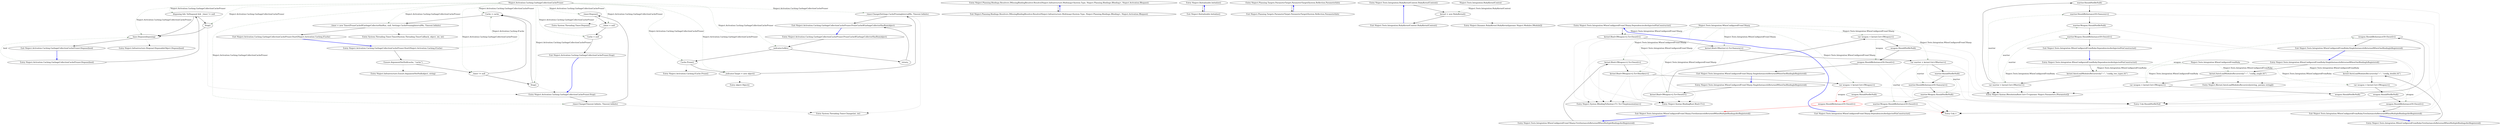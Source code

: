 digraph  {
m0_22 [label="Entry System.Threading.Timer.Dispose()", span="0-0", cluster="System.Threading.Timer.Dispose()", file="BindingConfiguration.cs"];
m0_0 [label="Entry Ninject.Activation.Caching.GarbageCollectionCachePruner.Dispose(bool)", span="42-42", cluster="Ninject.Activation.Caching.GarbageCollectionCachePruner.Dispose(bool)", file="BindingConfiguration.cs"];
m0_1 [label="disposing && !IsDisposed && _timer != null", span="44-44", cluster="Ninject.Activation.Caching.GarbageCollectionCachePruner.Dispose(bool)", file="BindingConfiguration.cs"];
m0_3 [label="base.Dispose(disposing)", span="48-48", cluster="Ninject.Activation.Caching.GarbageCollectionCachePruner.Dispose(bool)", file="BindingConfiguration.cs"];
m0_2 [label="Stop()", span="45-45", cluster="Ninject.Activation.Caching.GarbageCollectionCachePruner.Dispose(bool)", file="BindingConfiguration.cs"];
m0_4 [label="Exit Ninject.Activation.Caching.GarbageCollectionCachePruner.Dispose(bool)", span="42-42", cluster="Ninject.Activation.Caching.GarbageCollectionCachePruner.Dispose(bool)", file="BindingConfiguration.cs"];
m0_6 [label="Entry Ninject.Infrastructure.Disposal.DisposableObject.Dispose(bool)", span="49-49", cluster="Ninject.Infrastructure.Disposal.DisposableObject.Dispose(bool)", file="BindingConfiguration.cs"];
m0_7 [label="Entry Ninject.Activation.Caching.GarbageCollectionCachePruner.Start(Ninject.Activation.Caching.ICache)", span="55-55", cluster="Ninject.Activation.Caching.GarbageCollectionCachePruner.Start(Ninject.Activation.Caching.ICache)", file="BindingConfiguration.cs"];
m0_8 [label="Ensure.ArgumentNotNull(cache, ''cache'')", span="57-57", cluster="Ninject.Activation.Caching.GarbageCollectionCachePruner.Start(Ninject.Activation.Caching.ICache)", file="BindingConfiguration.cs"];
m0_11 [label="Cache = cache", span="62-62", cluster="Ninject.Activation.Caching.GarbageCollectionCachePruner.Start(Ninject.Activation.Caching.ICache)", file="BindingConfiguration.cs"];
m0_9 [label="_timer != null", span="59-59", cluster="Ninject.Activation.Caching.GarbageCollectionCachePruner.Start(Ninject.Activation.Caching.ICache)", file="BindingConfiguration.cs"];
m0_10 [label="Stop()", span="60-60", cluster="Ninject.Activation.Caching.GarbageCollectionCachePruner.Start(Ninject.Activation.Caching.ICache)", file="BindingConfiguration.cs"];
m0_12 [label="_timer = new Timer(PruneCacheIfGarbageCollectorHasRun, null, Settings.CachePruningIntervalMs, Timeout.Infinite)", span="63-63", cluster="Ninject.Activation.Caching.GarbageCollectionCachePruner.Start(Ninject.Activation.Caching.ICache)", file="BindingConfiguration.cs"];
m0_13 [label="Exit Ninject.Activation.Caching.GarbageCollectionCachePruner.Start(Ninject.Activation.Caching.ICache)", span="55-55", cluster="Ninject.Activation.Caching.GarbageCollectionCachePruner.Start(Ninject.Activation.Caching.ICache)", file="BindingConfiguration.cs"];
m0_31 [label="Entry object.Object()", span="0-0", cluster="object.Object()", file="BindingConfiguration.cs"];
m0_5 [label="Entry Ninject.Activation.Caching.GarbageCollectionCachePruner.Stop()", span="69-69", cluster="Ninject.Activation.Caching.GarbageCollectionCachePruner.Stop()", file="BindingConfiguration.cs"];
m0_16 [label="_timer.Change(Timeout.Infinite, Timeout.Infinite)", span="71-71", cluster="Ninject.Activation.Caching.GarbageCollectionCachePruner.Stop()", file="BindingConfiguration.cs"];
m0_17 [label="_timer.Dispose()", span="72-72", cluster="Ninject.Activation.Caching.GarbageCollectionCachePruner.Stop()", file="BindingConfiguration.cs"];
m0_18 [label="_timer = null", span="73-73", cluster="Ninject.Activation.Caching.GarbageCollectionCachePruner.Stop()", file="BindingConfiguration.cs"];
m0_19 [label="Cache = null", span="74-74", cluster="Ninject.Activation.Caching.GarbageCollectionCachePruner.Stop()", file="BindingConfiguration.cs"];
m0_20 [label="Exit Ninject.Activation.Caching.GarbageCollectionCachePruner.Stop()", span="69-69", cluster="Ninject.Activation.Caching.GarbageCollectionCachePruner.Stop()", file="BindingConfiguration.cs"];
m0_21 [label="Entry System.Threading.Timer.Change(int, int)", span="0-0", cluster="System.Threading.Timer.Change(int, int)", file="BindingConfiguration.cs"];
m0_15 [label="Entry System.Threading.Timer.Timer(System.Threading.TimerCallback, object, int, int)", span="0-0", cluster="System.Threading.Timer.Timer(System.Threading.TimerCallback, object, int, int)", file="BindingConfiguration.cs"];
m0_23 [label="Entry Ninject.Activation.Caching.GarbageCollectionCachePruner.PruneCacheIfGarbageCollectorHasRun(object)", span="77-77", cluster="Ninject.Activation.Caching.GarbageCollectionCachePruner.PruneCacheIfGarbageCollectorHasRun(object)", file="BindingConfiguration.cs"];
m0_24 [label="_indicator.IsAlive", span="79-79", cluster="Ninject.Activation.Caching.GarbageCollectionCachePruner.PruneCacheIfGarbageCollectorHasRun(object)", file="BindingConfiguration.cs"];
m0_25 [label="return;", span="80-80", cluster="Ninject.Activation.Caching.GarbageCollectionCachePruner.PruneCacheIfGarbageCollectorHasRun(object)", file="BindingConfiguration.cs"];
m0_26 [label="Cache.Prune()", span="82-82", cluster="Ninject.Activation.Caching.GarbageCollectionCachePruner.PruneCacheIfGarbageCollectorHasRun(object)", file="BindingConfiguration.cs"];
m0_27 [label="_indicator.Target = new object()", span="83-83", cluster="Ninject.Activation.Caching.GarbageCollectionCachePruner.PruneCacheIfGarbageCollectorHasRun(object)", file="BindingConfiguration.cs"];
m0_28 [label="_timer.Change(Settings.CachePruningIntervalMs, Timeout.Infinite)", span="85-85", cluster="Ninject.Activation.Caching.GarbageCollectionCachePruner.PruneCacheIfGarbageCollectorHasRun(object)", file="BindingConfiguration.cs"];
m0_29 [label="Exit Ninject.Activation.Caching.GarbageCollectionCachePruner.PruneCacheIfGarbageCollectorHasRun(object)", span="77-77", cluster="Ninject.Activation.Caching.GarbageCollectionCachePruner.PruneCacheIfGarbageCollectorHasRun(object)", file="BindingConfiguration.cs"];
m0_30 [label="Entry Ninject.Activation.Caching.ICache.Prune()", span="44-44", cluster="Ninject.Activation.Caching.ICache.Prune()", file="BindingConfiguration.cs"];
m0_14 [label="Entry Ninject.Infrastructure.Ensure.ArgumentNotNull(object, string)", span="24-24", cluster="Ninject.Infrastructure.Ensure.ArgumentNotNull(object, string)", file="BindingConfiguration.cs"];
m0_32 [label="Ninject.Activation.Caching.GarbageCollectionCachePruner", span="", file="BindingConfiguration.cs"];
m1_0 [label="Entry Ninject.Planning.Bindings.Resolvers.IMissingBindingResolver.Resolve(Ninject.Infrastructure.Multimap<System.Type, Ninject.Planning.Bindings.IBinding>, Ninject.Activation.IRequest)", span="33-33", cluster="Ninject.Planning.Bindings.Resolvers.IMissingBindingResolver.Resolve(Ninject.Infrastructure.Multimap<System.Type, Ninject.Planning.Bindings.IBinding>, Ninject.Activation.IRequest)", file="ConstructorArgumentTests.cs"];
m1_1 [label="Exit Ninject.Planning.Bindings.Resolvers.IMissingBindingResolver.Resolve(Ninject.Infrastructure.Multimap<System.Type, Ninject.Planning.Bindings.IBinding>, Ninject.Activation.IRequest)", span="33-33", cluster="Ninject.Planning.Bindings.Resolvers.IMissingBindingResolver.Resolve(Ninject.Infrastructure.Multimap<System.Type, Ninject.Planning.Bindings.IBinding>, Ninject.Activation.IRequest)", file="ConstructorArgumentTests.cs"];
m2_0 [label="Entry Ninject.IInitializable.Initialize()", span="6-6", cluster="Ninject.IInitializable.Initialize()", file="ExceptionFormatter.cs"];
m2_1 [label="Exit Ninject.IInitializable.Initialize()", span="6-6", cluster="Ninject.IInitializable.Initialize()", file="ExceptionFormatter.cs"];
m3_0 [label="Entry Ninject.Planning.Targets.ParameterTarget.ParameterTarget(System.Reflection.ParameterInfo)", span="17-17", cluster="Ninject.Planning.Targets.ParameterTarget.ParameterTarget(System.Reflection.ParameterInfo)", file="ExtensionsForAssembly.cs"];
m3_1 [label="Exit Ninject.Planning.Targets.ParameterTarget.ParameterTarget(System.Reflection.ParameterInfo)", span="17-17", cluster="Ninject.Planning.Targets.ParameterTarget.ParameterTarget(System.Reflection.ParameterInfo)", file="ExtensionsForAssembly.cs"];
m4_0 [label="Entry Ninject.Tests.Integration.RubyKernelContext.RubyKernelContext()", span="12-12", cluster="Ninject.Tests.Integration.RubyKernelContext.RubyKernelContext()", file="ProviderTests.cs"];
m4_1 [label="kernel = new RubyKernel()", span="14-14", cluster="Ninject.Tests.Integration.RubyKernelContext.RubyKernelContext()", file="ProviderTests.cs"];
m4_2 [label="Exit Ninject.Tests.Integration.RubyKernelContext.RubyKernelContext()", span="12-12", cluster="Ninject.Tests.Integration.RubyKernelContext.RubyKernelContext()", file="ProviderTests.cs"];
m4_3 [label="Entry Ninject.Dynamic.RubyKernel.RubyKernel(params Ninject.Modules.IModule[])", span="18-18", cluster="Ninject.Dynamic.RubyKernel.RubyKernel(params Ninject.Modules.IModule[])", file="ProviderTests.cs"];
m4_22 [label="Entry Ninject.Tests.Integration.WhenConfiguredFromCSharp.DependenciesAreInjectedViaConstructor()", span="44-44", cluster="Ninject.Tests.Integration.WhenConfiguredFromCSharp.DependenciesAreInjectedViaConstructor()", file="ProviderTests.cs"];
m4_23 [label="kernel.Bind<IWeapon>().To<Sword>()", span="46-46", cluster="Ninject.Tests.Integration.WhenConfiguredFromCSharp.DependenciesAreInjectedViaConstructor()", file="ProviderTests.cs"];
m4_24 [label="kernel.Bind<IWarrior>().To<Samurai>()", span="47-47", cluster="Ninject.Tests.Integration.WhenConfiguredFromCSharp.DependenciesAreInjectedViaConstructor()", file="ProviderTests.cs"];
m4_25 [label="var warrior = kernel.Get<IWarrior>()", span="49-49", cluster="Ninject.Tests.Integration.WhenConfiguredFromCSharp.DependenciesAreInjectedViaConstructor()", file="ProviderTests.cs"];
m4_26 [label="warrior.ShouldNotBeNull()", span="51-51", cluster="Ninject.Tests.Integration.WhenConfiguredFromCSharp.DependenciesAreInjectedViaConstructor()", file="ProviderTests.cs"];
m4_27 [label="warrior.ShouldBeInstanceOf<Samurai>()", span="52-52", cluster="Ninject.Tests.Integration.WhenConfiguredFromCSharp.DependenciesAreInjectedViaConstructor()", file="ProviderTests.cs"];
m4_28 [label="warrior.Weapon.ShouldNotBeNull()", span="53-53", cluster="Ninject.Tests.Integration.WhenConfiguredFromCSharp.DependenciesAreInjectedViaConstructor()", file="ProviderTests.cs"];
m4_29 [label="warrior.Weapon.ShouldBeInstanceOf<Sword>()", span="54-54", cluster="Ninject.Tests.Integration.WhenConfiguredFromCSharp.DependenciesAreInjectedViaConstructor()", file="ProviderTests.cs"];
m4_30 [label="Exit Ninject.Tests.Integration.WhenConfiguredFromCSharp.DependenciesAreInjectedViaConstructor()", span="44-44", cluster="Ninject.Tests.Integration.WhenConfiguredFromCSharp.DependenciesAreInjectedViaConstructor()", file="ProviderTests.cs"];
m4_14 [label="Entry Unk.>", span="", cluster="Unk.>", file="ProviderTests.cs"];
m4_31 [label="Entry Ninject.Tests.Integration.WhenConfiguredFromRuby.SingleInstanceIsReturnedWhenOneBindingIsRegistered()", span="62-62", cluster="Ninject.Tests.Integration.WhenConfiguredFromRuby.SingleInstanceIsReturnedWhenOneBindingIsRegistered()", file="ProviderTests.cs"];
m4_32 [label="kernel.AutoLoadModulesRecursively(''~'', ''config_single.rb'')", span="64-64", cluster="Ninject.Tests.Integration.WhenConfiguredFromRuby.SingleInstanceIsReturnedWhenOneBindingIsRegistered()", file="ProviderTests.cs"];
m4_33 [label="var weapon = kernel.Get<IWeapon>()", span="66-66", cluster="Ninject.Tests.Integration.WhenConfiguredFromRuby.SingleInstanceIsReturnedWhenOneBindingIsRegistered()", file="ProviderTests.cs"];
m4_34 [label="weapon.ShouldNotBeNull()", span="68-68", cluster="Ninject.Tests.Integration.WhenConfiguredFromRuby.SingleInstanceIsReturnedWhenOneBindingIsRegistered()", file="ProviderTests.cs"];
m4_35 [label="weapon.ShouldBeInstanceOf<Sword>()", span="69-69", cluster="Ninject.Tests.Integration.WhenConfiguredFromRuby.SingleInstanceIsReturnedWhenOneBindingIsRegistered()", file="ProviderTests.cs"];
m4_36 [label="Exit Ninject.Tests.Integration.WhenConfiguredFromRuby.SingleInstanceIsReturnedWhenOneBindingIsRegistered()", span="62-62", cluster="Ninject.Tests.Integration.WhenConfiguredFromRuby.SingleInstanceIsReturnedWhenOneBindingIsRegistered()", file="ProviderTests.cs"];
m4_37 [label="Entry Ninject.IKernel.AutoLoadModulesRecursively(string, params string[])", span="125-125", cluster="Ninject.IKernel.AutoLoadModulesRecursively(string, params string[])", file="ProviderTests.cs"];
m4_44 [label="Entry Ninject.Tests.Integration.WhenConfiguredFromRuby.DependenciesAreInjectedViaConstructor()", span="84-84", cluster="Ninject.Tests.Integration.WhenConfiguredFromRuby.DependenciesAreInjectedViaConstructor()", file="ProviderTests.cs"];
m4_45 [label="kernel.AutoLoadModulesRecursively(''~'', ''config_two_types.rb'')", span="86-86", cluster="Ninject.Tests.Integration.WhenConfiguredFromRuby.DependenciesAreInjectedViaConstructor()", file="ProviderTests.cs"];
m4_46 [label="var warrior = kernel.Get<IWarrior>()", span="88-88", cluster="Ninject.Tests.Integration.WhenConfiguredFromRuby.DependenciesAreInjectedViaConstructor()", file="ProviderTests.cs"];
m4_47 [label="warrior.ShouldNotBeNull()", span="90-90", cluster="Ninject.Tests.Integration.WhenConfiguredFromRuby.DependenciesAreInjectedViaConstructor()", file="ProviderTests.cs"];
m4_48 [label="warrior.ShouldBeInstanceOf<Samurai>()", span="91-91", cluster="Ninject.Tests.Integration.WhenConfiguredFromRuby.DependenciesAreInjectedViaConstructor()", file="ProviderTests.cs"];
m4_49 [label="warrior.Weapon.ShouldNotBeNull()", span="92-92", cluster="Ninject.Tests.Integration.WhenConfiguredFromRuby.DependenciesAreInjectedViaConstructor()", file="ProviderTests.cs"];
m4_50 [label="warrior.Weapon.ShouldBeInstanceOf<Sword>()", span="93-93", cluster="Ninject.Tests.Integration.WhenConfiguredFromRuby.DependenciesAreInjectedViaConstructor()", file="ProviderTests.cs"];
m4_51 [label="Exit Ninject.Tests.Integration.WhenConfiguredFromRuby.DependenciesAreInjectedViaConstructor()", span="84-84", cluster="Ninject.Tests.Integration.WhenConfiguredFromRuby.DependenciesAreInjectedViaConstructor()", file="ProviderTests.cs"];
m4_10 [label="Entry Ninject.Syntax.BindingRoot.Bind<T>()", span="34-34", cluster="Ninject.Syntax.BindingRoot.Bind<T>()", file="ProviderTests.cs"];
m4_4 [label="Entry Ninject.Tests.Integration.WhenConfiguredFromCSharp.SingleInstanceIsReturnedWhenOneBindingIsRegistered()", span="21-21", cluster="Ninject.Tests.Integration.WhenConfiguredFromCSharp.SingleInstanceIsReturnedWhenOneBindingIsRegistered()", file="ProviderTests.cs"];
m4_5 [label="kernel.Bind<IWeapon>().To<Sword>()", span="23-23", cluster="Ninject.Tests.Integration.WhenConfiguredFromCSharp.SingleInstanceIsReturnedWhenOneBindingIsRegistered()", file="ProviderTests.cs"];
m4_6 [label="var weapon = kernel.Get<IWeapon>()", span="25-25", cluster="Ninject.Tests.Integration.WhenConfiguredFromCSharp.SingleInstanceIsReturnedWhenOneBindingIsRegistered()", file="ProviderTests.cs"];
m4_7 [label="weapon.ShouldNotBeNull()", span="27-27", cluster="Ninject.Tests.Integration.WhenConfiguredFromCSharp.SingleInstanceIsReturnedWhenOneBindingIsRegistered()", file="ProviderTests.cs"];
m4_8 [label="weapon.ShouldBeInstanceOf<Sword>()", span="28-28", cluster="Ninject.Tests.Integration.WhenConfiguredFromCSharp.SingleInstanceIsReturnedWhenOneBindingIsRegistered()", file="ProviderTests.cs"];
m4_9 [label="Exit Ninject.Tests.Integration.WhenConfiguredFromCSharp.SingleInstanceIsReturnedWhenOneBindingIsRegistered()", span="21-21", cluster="Ninject.Tests.Integration.WhenConfiguredFromCSharp.SingleInstanceIsReturnedWhenOneBindingIsRegistered()", file="ProviderTests.cs"];
m4_13 [label="Entry Unk.ShouldNotBeNull", span="", cluster="Unk.ShouldNotBeNull", file="ProviderTests.cs"];
m4_12 [label="Entry Ninject.Syntax.IResolutionRoot.Get<T>(params Ninject.Parameters.IParameter[])", span="41-41", cluster="Ninject.Syntax.IResolutionRoot.Get<T>(params Ninject.Parameters.IParameter[])", file="ProviderTests.cs"];
m4_38 [label="Entry Ninject.Tests.Integration.WhenConfiguredFromRuby.FirstInstanceIsReturnedWhenMultipleBindingsAreRegistered()", span="73-73", cluster="Ninject.Tests.Integration.WhenConfiguredFromRuby.FirstInstanceIsReturnedWhenMultipleBindingsAreRegistered()", file="ProviderTests.cs"];
m4_39 [label="kernel.AutoLoadModulesRecursively(''~'', ''config_double.rb'')", span="75-75", cluster="Ninject.Tests.Integration.WhenConfiguredFromRuby.FirstInstanceIsReturnedWhenMultipleBindingsAreRegistered()", file="ProviderTests.cs"];
m4_40 [label="var weapon = kernel.Get<IWeapon>()", span="77-77", cluster="Ninject.Tests.Integration.WhenConfiguredFromRuby.FirstInstanceIsReturnedWhenMultipleBindingsAreRegistered()", file="ProviderTests.cs"];
m4_41 [label="weapon.ShouldNotBeNull()", span="79-79", cluster="Ninject.Tests.Integration.WhenConfiguredFromRuby.FirstInstanceIsReturnedWhenMultipleBindingsAreRegistered()", file="ProviderTests.cs"];
m4_42 [label="weapon.ShouldBeInstanceOf<Sword>()", span="80-80", cluster="Ninject.Tests.Integration.WhenConfiguredFromRuby.FirstInstanceIsReturnedWhenMultipleBindingsAreRegistered()", file="ProviderTests.cs"];
m4_43 [label="Exit Ninject.Tests.Integration.WhenConfiguredFromRuby.FirstInstanceIsReturnedWhenMultipleBindingsAreRegistered()", span="73-73", cluster="Ninject.Tests.Integration.WhenConfiguredFromRuby.FirstInstanceIsReturnedWhenMultipleBindingsAreRegistered()", file="ProviderTests.cs"];
m4_11 [label="Entry Ninject.Syntax.IBindingToSyntax<T>.To<TImplementation>()", span="39-39", cluster="Ninject.Syntax.IBindingToSyntax<T>.To<TImplementation>()", file="ProviderTests.cs"];
m4_15 [label="Entry Ninject.Tests.Integration.WhenConfiguredFromCSharp.FirstInstanceIsReturnedWhenMultipleBindingsAreRegistered()", span="32-32", cluster="Ninject.Tests.Integration.WhenConfiguredFromCSharp.FirstInstanceIsReturnedWhenMultipleBindingsAreRegistered()", file="ProviderTests.cs"];
m4_16 [label="kernel.Bind<IWeapon>().To<Sword>()", span="34-34", cluster="Ninject.Tests.Integration.WhenConfiguredFromCSharp.FirstInstanceIsReturnedWhenMultipleBindingsAreRegistered()", file="ProviderTests.cs"];
m4_17 [label="kernel.Bind<IWeapon>().To<Shuriken>()", span="35-35", cluster="Ninject.Tests.Integration.WhenConfiguredFromCSharp.FirstInstanceIsReturnedWhenMultipleBindingsAreRegistered()", file="ProviderTests.cs"];
m4_18 [label="var weapon = kernel.Get<IWeapon>()", span="37-37", cluster="Ninject.Tests.Integration.WhenConfiguredFromCSharp.FirstInstanceIsReturnedWhenMultipleBindingsAreRegistered()", file="ProviderTests.cs"];
m4_19 [label="weapon.ShouldNotBeNull()", span="39-39", cluster="Ninject.Tests.Integration.WhenConfiguredFromCSharp.FirstInstanceIsReturnedWhenMultipleBindingsAreRegistered()", file="ProviderTests.cs"];
m4_20 [label="weapon.ShouldBeInstanceOf<Sword>()", span="40-40", cluster="Ninject.Tests.Integration.WhenConfiguredFromCSharp.FirstInstanceIsReturnedWhenMultipleBindingsAreRegistered()", color=red, community=0, file="ProviderTests.cs"];
m4_21 [label="Exit Ninject.Tests.Integration.WhenConfiguredFromCSharp.FirstInstanceIsReturnedWhenMultipleBindingsAreRegistered()", span="32-32", cluster="Ninject.Tests.Integration.WhenConfiguredFromCSharp.FirstInstanceIsReturnedWhenMultipleBindingsAreRegistered()", file="ProviderTests.cs"];
m4_52 [label="Ninject.Tests.Integration.RubyKernelContext", span="", file="ProviderTests.cs"];
m4_53 [label="Ninject.Tests.Integration.WhenConfiguredFromCSharp", span="", file="ProviderTests.cs"];
m4_54 [label="Ninject.Tests.Integration.WhenConfiguredFromRuby", span="", file="ProviderTests.cs"];
m0_0 -> m0_1  [key=0, style=solid];
m0_0 -> m0_3  [key=1, style=dashed, color=darkseagreen4, label=bool];
m0_1 -> m0_2  [key=0, style=solid];
m0_1 -> m0_3  [key=0, style=solid];
m0_3 -> m0_4  [key=0, style=solid];
m0_3 -> m0_6  [key=2, style=dotted];
m0_2 -> m0_3  [key=0, style=solid];
m0_2 -> m0_5  [key=2, style=dotted];
m0_4 -> m0_0  [key=0, style=bold, color=blue];
m0_7 -> m0_8  [key=0, style=solid];
m0_7 -> m0_11  [key=1, style=dashed, color=darkseagreen4, label="Ninject.Activation.Caching.ICache"];
m0_8 -> m0_9  [key=0, style=solid];
m0_8 -> m0_14  [key=2, style=dotted];
m0_11 -> m0_12  [key=0, style=solid];
m0_9 -> m0_10  [key=0, style=solid];
m0_9 -> m0_11  [key=0, style=solid];
m0_10 -> m0_11  [key=0, style=solid];
m0_10 -> m0_5  [key=2, style=dotted];
m0_12 -> m0_13  [key=0, style=solid];
m0_12 -> m0_15  [key=2, style=dotted];
m0_13 -> m0_7  [key=0, style=bold, color=blue];
m0_5 -> m0_16  [key=0, style=solid];
m0_16 -> m0_17  [key=0, style=solid];
m0_16 -> m0_21  [key=2, style=dotted];
m0_17 -> m0_18  [key=0, style=solid];
m0_17 -> m0_22  [key=2, style=dotted];
m0_18 -> m0_19  [key=0, style=solid];
m0_19 -> m0_20  [key=0, style=solid];
m0_20 -> m0_5  [key=0, style=bold, color=blue];
m0_23 -> m0_24  [key=0, style=solid];
m0_24 -> m0_25  [key=0, style=solid];
m0_24 -> m0_26  [key=0, style=solid];
m0_25 -> m0_29  [key=0, style=solid];
m0_26 -> m0_27  [key=0, style=solid];
m0_26 -> m0_30  [key=2, style=dotted];
m0_27 -> m0_28  [key=0, style=solid];
m0_27 -> m0_31  [key=2, style=dotted];
m0_28 -> m0_29  [key=0, style=solid];
m0_28 -> m0_21  [key=2, style=dotted];
m0_29 -> m0_23  [key=0, style=bold, color=blue];
m0_32 -> m0_1  [key=1, style=dashed, color=darkseagreen4, label="Ninject.Activation.Caching.GarbageCollectionCachePruner"];
m0_32 -> m0_2  [key=1, style=dashed, color=darkseagreen4, label="Ninject.Activation.Caching.GarbageCollectionCachePruner"];
m0_32 -> m0_3  [key=1, style=dashed, color=darkseagreen4, label="Ninject.Activation.Caching.GarbageCollectionCachePruner"];
m0_32 -> m0_9  [key=1, style=dashed, color=darkseagreen4, label="Ninject.Activation.Caching.GarbageCollectionCachePruner"];
m0_32 -> m0_10  [key=1, style=dashed, color=darkseagreen4, label="Ninject.Activation.Caching.GarbageCollectionCachePruner"];
m0_32 -> m0_11  [key=1, style=dashed, color=darkseagreen4, label="Ninject.Activation.Caching.GarbageCollectionCachePruner"];
m0_32 -> m0_12  [key=1, style=dashed, color=darkseagreen4, label="Ninject.Activation.Caching.GarbageCollectionCachePruner"];
m0_32 -> m0_16  [key=1, style=dashed, color=darkseagreen4, label="Ninject.Activation.Caching.GarbageCollectionCachePruner"];
m0_32 -> m0_17  [key=1, style=dashed, color=darkseagreen4, label="Ninject.Activation.Caching.GarbageCollectionCachePruner"];
m0_32 -> m0_18  [key=1, style=dashed, color=darkseagreen4, label="Ninject.Activation.Caching.GarbageCollectionCachePruner"];
m0_32 -> m0_19  [key=1, style=dashed, color=darkseagreen4, label="Ninject.Activation.Caching.GarbageCollectionCachePruner"];
m0_32 -> m0_24  [key=1, style=dashed, color=darkseagreen4, label="Ninject.Activation.Caching.GarbageCollectionCachePruner"];
m0_32 -> m0_26  [key=1, style=dashed, color=darkseagreen4, label="Ninject.Activation.Caching.GarbageCollectionCachePruner"];
m0_32 -> m0_27  [key=1, style=dashed, color=darkseagreen4, label="Ninject.Activation.Caching.GarbageCollectionCachePruner"];
m0_32 -> m0_28  [key=1, style=dashed, color=darkseagreen4, label="Ninject.Activation.Caching.GarbageCollectionCachePruner"];
m1_0 -> m1_1  [key=0, style=solid];
m1_1 -> m1_0  [key=0, style=bold, color=blue];
m2_0 -> m2_1  [key=0, style=solid];
m2_1 -> m2_0  [key=0, style=bold, color=blue];
m3_0 -> m3_1  [key=0, style=solid];
m3_1 -> m3_0  [key=0, style=bold, color=blue];
m4_0 -> m4_1  [key=0, style=solid];
m4_1 -> m4_2  [key=0, style=solid];
m4_1 -> m4_3  [key=2, style=dotted];
m4_2 -> m4_0  [key=0, style=bold, color=blue];
m4_22 -> m4_23  [key=0, style=solid];
m4_23 -> m4_24  [key=0, style=solid];
m4_23 -> m4_10  [key=2, style=dotted];
m4_23 -> m4_11  [key=2, style=dotted];
m4_24 -> m4_25  [key=0, style=solid];
m4_24 -> m4_10  [key=2, style=dotted];
m4_24 -> m4_11  [key=2, style=dotted];
m4_25 -> m4_26  [key=0, style=solid];
m4_25 -> m4_12  [key=2, style=dotted];
m4_25 -> m4_27  [key=1, style=dashed, color=darkseagreen4, label=warrior];
m4_25 -> m4_28  [key=1, style=dashed, color=darkseagreen4, label=warrior];
m4_25 -> m4_29  [key=1, style=dashed, color=darkseagreen4, label=warrior];
m4_26 -> m4_27  [key=0, style=solid];
m4_26 -> m4_13  [key=2, style=dotted];
m4_27 -> m4_28  [key=0, style=solid];
m4_27 -> m4_14  [key=2, style=dotted];
m4_28 -> m4_29  [key=0, style=solid];
m4_28 -> m4_13  [key=2, style=dotted];
m4_29 -> m4_30  [key=0, style=solid];
m4_29 -> m4_14  [key=2, style=dotted];
m4_30 -> m4_22  [key=0, style=bold, color=blue];
m4_31 -> m4_32  [key=0, style=solid];
m4_32 -> m4_33  [key=0, style=solid];
m4_32 -> m4_37  [key=2, style=dotted];
m4_33 -> m4_34  [key=0, style=solid];
m4_33 -> m4_12  [key=2, style=dotted];
m4_33 -> m4_35  [key=1, style=dashed, color=darkseagreen4, label=weapon];
m4_34 -> m4_35  [key=0, style=solid];
m4_34 -> m4_13  [key=2, style=dotted];
m4_35 -> m4_36  [key=0, style=solid];
m4_35 -> m4_14  [key=2, style=dotted];
m4_36 -> m4_31  [key=0, style=bold, color=blue];
m4_44 -> m4_45  [key=0, style=solid];
m4_45 -> m4_46  [key=0, style=solid];
m4_45 -> m4_37  [key=2, style=dotted];
m4_46 -> m4_47  [key=0, style=solid];
m4_46 -> m4_12  [key=2, style=dotted];
m4_46 -> m4_48  [key=1, style=dashed, color=darkseagreen4, label=warrior];
m4_46 -> m4_49  [key=1, style=dashed, color=darkseagreen4, label=warrior];
m4_46 -> m4_50  [key=1, style=dashed, color=darkseagreen4, label=warrior];
m4_47 -> m4_48  [key=0, style=solid];
m4_47 -> m4_13  [key=2, style=dotted];
m4_48 -> m4_49  [key=0, style=solid];
m4_48 -> m4_14  [key=2, style=dotted];
m4_49 -> m4_50  [key=0, style=solid];
m4_49 -> m4_13  [key=2, style=dotted];
m4_50 -> m4_51  [key=0, style=solid];
m4_50 -> m4_14  [key=2, style=dotted];
m4_51 -> m4_44  [key=0, style=bold, color=blue];
m4_4 -> m4_5  [key=0, style=solid];
m4_5 -> m4_6  [key=0, style=solid];
m4_5 -> m4_10  [key=2, style=dotted];
m4_5 -> m4_11  [key=2, style=dotted];
m4_6 -> m4_7  [key=0, style=solid];
m4_6 -> m4_12  [key=2, style=dotted];
m4_6 -> m4_8  [key=1, style=dashed, color=darkseagreen4, label=weapon];
m4_7 -> m4_8  [key=0, style=solid];
m4_7 -> m4_13  [key=2, style=dotted];
m4_8 -> m4_9  [key=0, style=solid];
m4_8 -> m4_14  [key=2, style=dotted];
m4_9 -> m4_4  [key=0, style=bold, color=blue];
m4_38 -> m4_39  [key=0, style=solid];
m4_39 -> m4_40  [key=0, style=solid];
m4_39 -> m4_37  [key=2, style=dotted];
m4_40 -> m4_41  [key=0, style=solid];
m4_40 -> m4_12  [key=2, style=dotted];
m4_40 -> m4_42  [key=1, style=dashed, color=darkseagreen4, label=weapon];
m4_41 -> m4_42  [key=0, style=solid];
m4_41 -> m4_13  [key=2, style=dotted];
m4_42 -> m4_43  [key=0, style=solid];
m4_42 -> m4_14  [key=2, style=dotted];
m4_43 -> m4_38  [key=0, style=bold, color=blue];
m4_15 -> m4_16  [key=0, style=solid];
m4_16 -> m4_17  [key=0, style=solid];
m4_16 -> m4_10  [key=2, style=dotted];
m4_16 -> m4_11  [key=2, style=dotted];
m4_17 -> m4_18  [key=0, style=solid];
m4_17 -> m4_10  [key=2, style=dotted];
m4_17 -> m4_11  [key=2, style=dotted];
m4_18 -> m4_19  [key=0, style=solid];
m4_18 -> m4_12  [key=2, style=dotted];
m4_18 -> m4_20  [key=1, style=dashed, color=red, label=weapon];
m4_19 -> m4_20  [key=0, style=solid, color=red];
m4_19 -> m4_13  [key=2, style=dotted];
m4_20 -> m4_21  [key=0, style=solid, color=red];
m4_20 -> m4_14  [key=2, style=dotted, color=red];
m4_21 -> m4_15  [key=0, style=bold, color=blue];
m4_52 -> m4_1  [key=1, style=dashed, color=darkseagreen4, label="Ninject.Tests.Integration.RubyKernelContext"];
m4_53 -> m4_5  [key=1, style=dashed, color=darkseagreen4, label="Ninject.Tests.Integration.WhenConfiguredFromCSharp"];
m4_53 -> m4_6  [key=1, style=dashed, color=darkseagreen4, label="Ninject.Tests.Integration.WhenConfiguredFromCSharp"];
m4_53 -> m4_16  [key=1, style=dashed, color=darkseagreen4, label="Ninject.Tests.Integration.WhenConfiguredFromCSharp"];
m4_53 -> m4_17  [key=1, style=dashed, color=darkseagreen4, label="Ninject.Tests.Integration.WhenConfiguredFromCSharp"];
m4_53 -> m4_18  [key=1, style=dashed, color=darkseagreen4, label="Ninject.Tests.Integration.WhenConfiguredFromCSharp"];
m4_53 -> m4_23  [key=1, style=dashed, color=darkseagreen4, label="Ninject.Tests.Integration.WhenConfiguredFromCSharp"];
m4_53 -> m4_24  [key=1, style=dashed, color=darkseagreen4, label="Ninject.Tests.Integration.WhenConfiguredFromCSharp"];
m4_53 -> m4_25  [key=1, style=dashed, color=darkseagreen4, label="Ninject.Tests.Integration.WhenConfiguredFromCSharp"];
m4_54 -> m4_32  [key=1, style=dashed, color=darkseagreen4, label="Ninject.Tests.Integration.WhenConfiguredFromRuby"];
m4_54 -> m4_33  [key=1, style=dashed, color=darkseagreen4, label="Ninject.Tests.Integration.WhenConfiguredFromRuby"];
m4_54 -> m4_39  [key=1, style=dashed, color=darkseagreen4, label="Ninject.Tests.Integration.WhenConfiguredFromRuby"];
m4_54 -> m4_40  [key=1, style=dashed, color=darkseagreen4, label="Ninject.Tests.Integration.WhenConfiguredFromRuby"];
m4_54 -> m4_45  [key=1, style=dashed, color=darkseagreen4, label="Ninject.Tests.Integration.WhenConfiguredFromRuby"];
m4_54 -> m4_46  [key=1, style=dashed, color=darkseagreen4, label="Ninject.Tests.Integration.WhenConfiguredFromRuby"];
}
